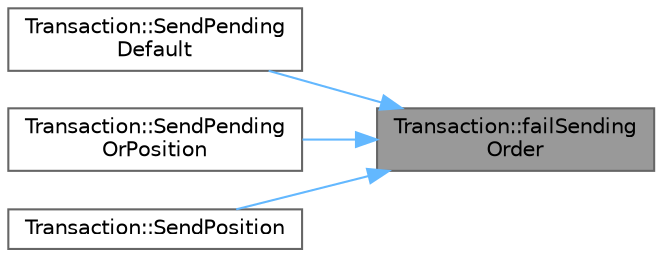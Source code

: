 digraph "Transaction::failSendingOrder"
{
 // LATEX_PDF_SIZE
  bgcolor="transparent";
  edge [fontname=Helvetica,fontsize=10,labelfontname=Helvetica,labelfontsize=10];
  node [fontname=Helvetica,fontsize=10,shape=box,height=0.2,width=0.4];
  rankdir="RL";
  Node1 [id="Node000001",label="Transaction::failSending\lOrder",height=0.2,width=0.4,color="gray40", fillcolor="grey60", style="filled", fontcolor="black",tooltip="Returns a formatted string describing the failure of sending an order."];
  Node1 -> Node2 [id="edge1_Node000001_Node000002",dir="back",color="steelblue1",style="solid",tooltip=" "];
  Node2 [id="Node000002",label="Transaction::SendPending\lDefault",height=0.2,width=0.4,color="grey40", fillcolor="white", style="filled",URL="$class_transaction.html#adee407f1aed820b1f9b59abe011b9ae3",tooltip="Sends a pending order with default parameters for the transaction."];
  Node1 -> Node3 [id="edge2_Node000001_Node000003",dir="back",color="steelblue1",style="solid",tooltip=" "];
  Node3 [id="Node000003",label="Transaction::SendPending\lOrPosition",height=0.2,width=0.4,color="grey40", fillcolor="white", style="filled",URL="$class_transaction.html#aa92a542cfb82f2c49d0b34124fde5444",tooltip="Sends a pending or position order for the transaction."];
  Node1 -> Node4 [id="edge3_Node000001_Node000004",dir="back",color="steelblue1",style="solid",tooltip=" "];
  Node4 [id="Node000004",label="Transaction::SendPosition",height=0.2,width=0.4,color="grey40", fillcolor="white", style="filled",URL="$class_transaction.html#a24d77a22b48ae106e774efb0af19f268",tooltip="Sends a position order for the transaction."];
}
